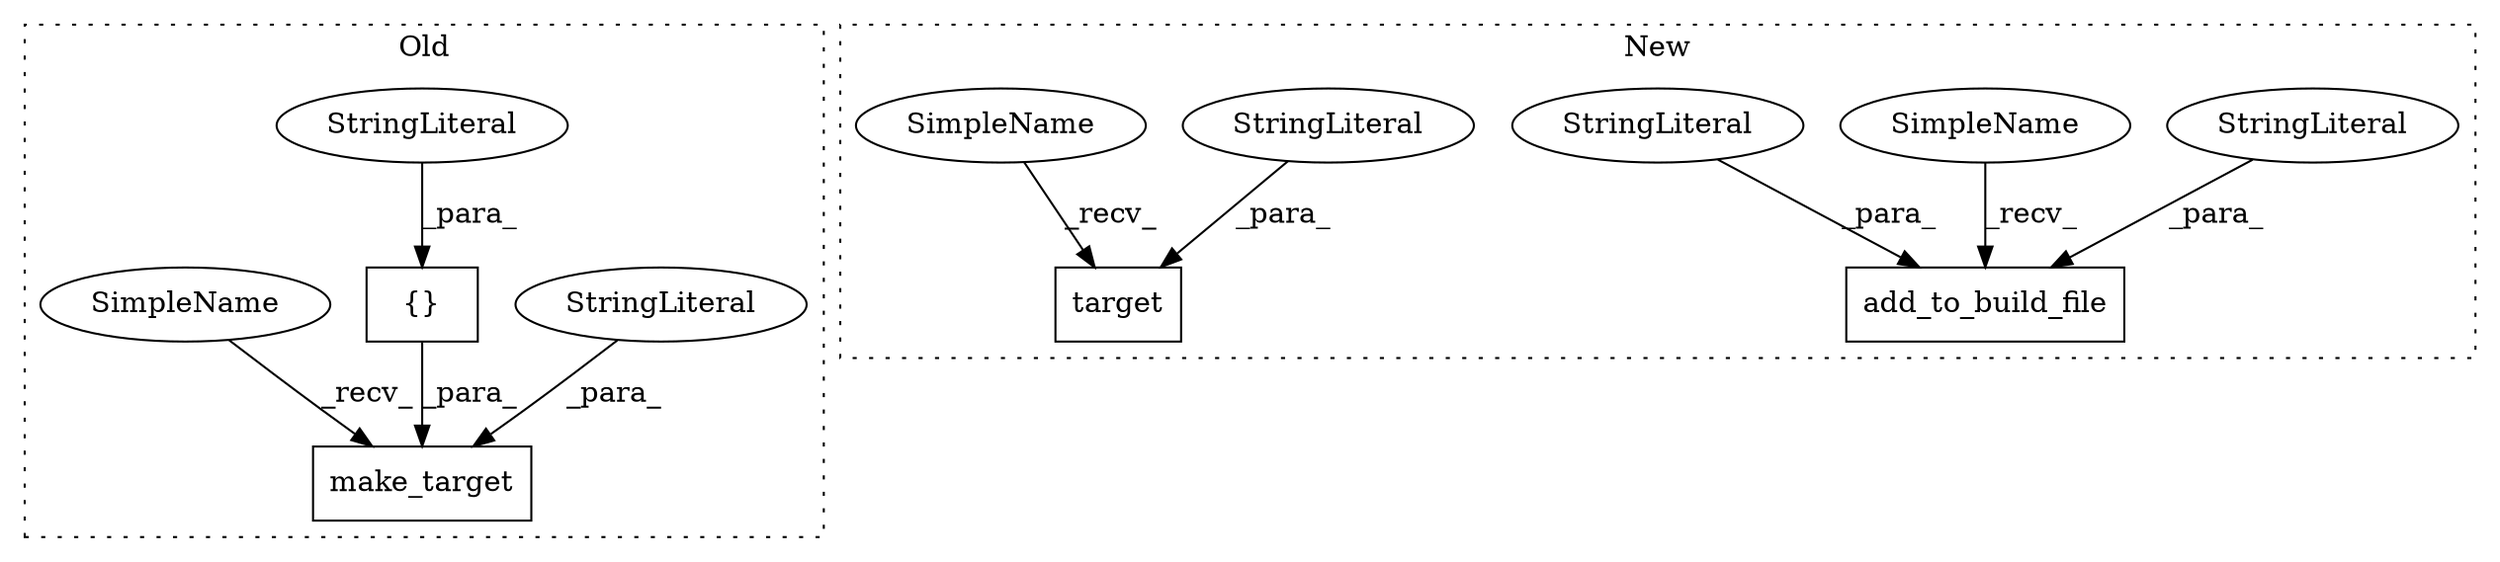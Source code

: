digraph G {
subgraph cluster0 {
1 [label="make_target" a="32" s="4687,4756" l="12,1" shape="box"];
3 [label="StringLiteral" a="45" s="4699" l="6" shape="ellipse"];
8 [label="{}" a="4" s="4746,4755" l="1,1" shape="box"];
9 [label="StringLiteral" a="45" s="4747" l="8" shape="ellipse"];
10 [label="SimpleName" a="42" s="4682" l="4" shape="ellipse"];
label = "Old";
style="dotted";
}
subgraph cluster1 {
2 [label="target" a="32" s="5281,5294" l="7,1" shape="box"];
4 [label="add_to_build_file" a="32" s="5042,5142" l="18,1" shape="box"];
5 [label="StringLiteral" a="45" s="5060" l="2" shape="ellipse"];
6 [label="StringLiteral" a="45" s="5063" l="79" shape="ellipse"];
7 [label="StringLiteral" a="45" s="5288" l="6" shape="ellipse"];
11 [label="SimpleName" a="42" s="5037" l="4" shape="ellipse"];
12 [label="SimpleName" a="42" s="5276" l="4" shape="ellipse"];
label = "New";
style="dotted";
}
3 -> 1 [label="_para_"];
5 -> 4 [label="_para_"];
6 -> 4 [label="_para_"];
7 -> 2 [label="_para_"];
8 -> 1 [label="_para_"];
9 -> 8 [label="_para_"];
10 -> 1 [label="_recv_"];
11 -> 4 [label="_recv_"];
12 -> 2 [label="_recv_"];
}